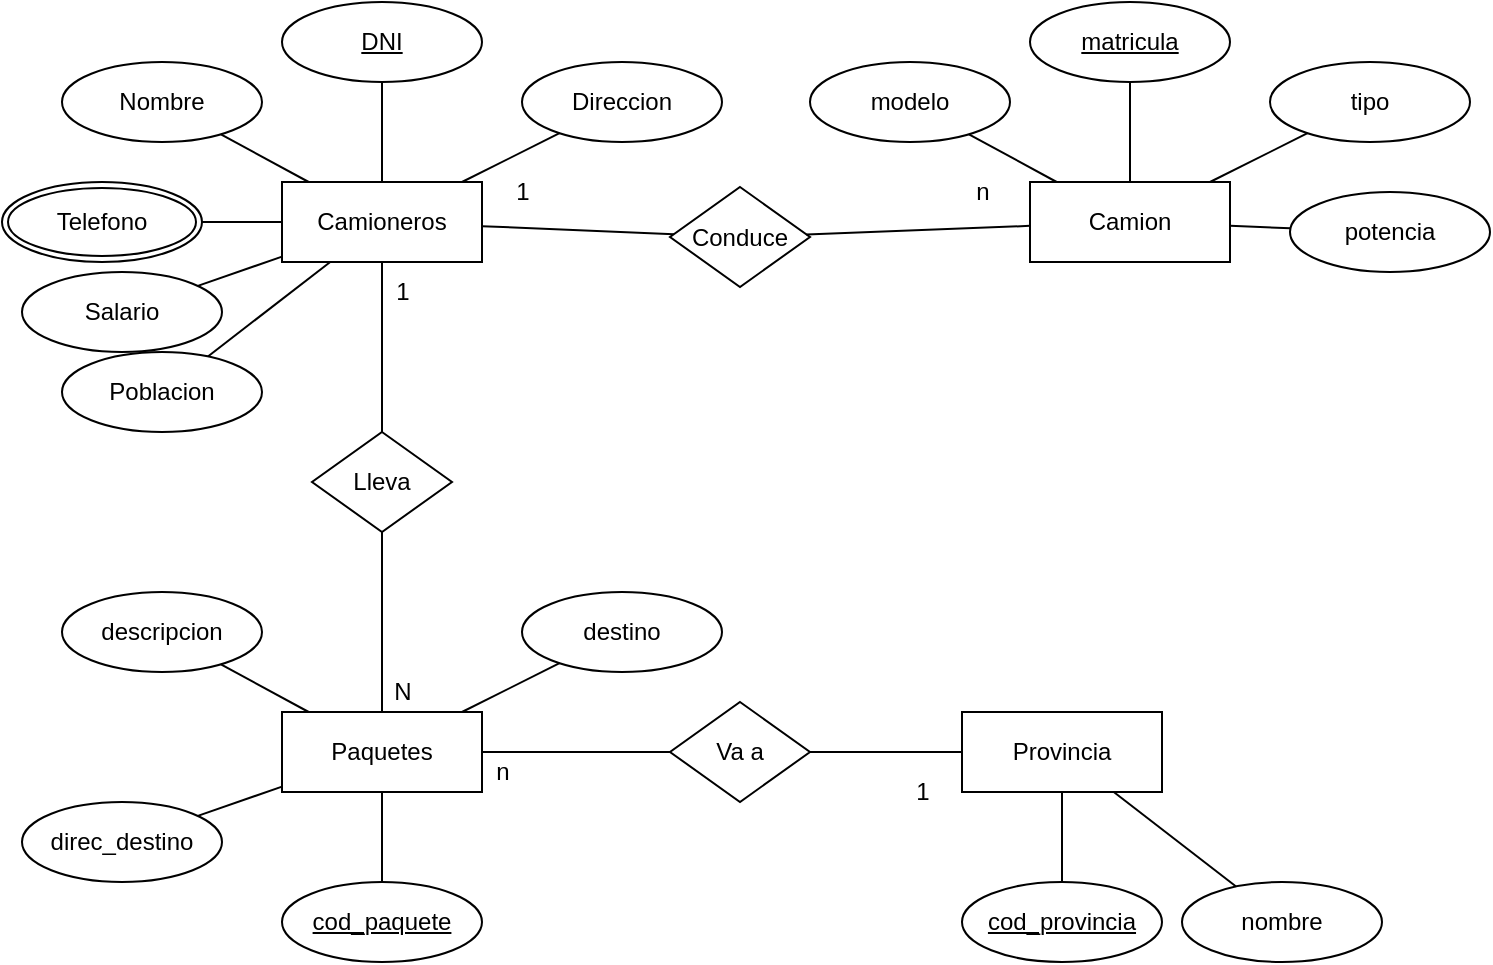 <mxfile version="14.6.13" type="device"><diagram id="FNRn1NS_LPrfZxGUkCSh" name="Page-1"><mxGraphModel dx="694" dy="586" grid="1" gridSize="10" guides="1" tooltips="1" connect="1" arrows="1" fold="1" page="1" pageScale="1" pageWidth="827" pageHeight="1169" math="0" shadow="0"><root><mxCell id="0"/><mxCell id="1" parent="0"/><mxCell id="F7s5-Ll9T_QT0ESPrXQZ-1" value="Camioneros" style="whiteSpace=wrap;html=1;align=center;" vertex="1" parent="1"><mxGeometry x="150" y="135" width="100" height="40" as="geometry"/></mxCell><mxCell id="F7s5-Ll9T_QT0ESPrXQZ-3" value="Nombre" style="ellipse;whiteSpace=wrap;html=1;align=center;" vertex="1" parent="1"><mxGeometry x="40" y="75" width="100" height="40" as="geometry"/></mxCell><mxCell id="F7s5-Ll9T_QT0ESPrXQZ-4" value="DNI" style="ellipse;whiteSpace=wrap;html=1;align=center;fontStyle=4;" vertex="1" parent="1"><mxGeometry x="150" y="45" width="100" height="40" as="geometry"/></mxCell><mxCell id="F7s5-Ll9T_QT0ESPrXQZ-5" value="Direccion" style="ellipse;whiteSpace=wrap;html=1;align=center;" vertex="1" parent="1"><mxGeometry x="270" y="75" width="100" height="40" as="geometry"/></mxCell><mxCell id="F7s5-Ll9T_QT0ESPrXQZ-6" value="" style="endArrow=none;html=1;rounded=0;" edge="1" parent="1" source="F7s5-Ll9T_QT0ESPrXQZ-25" target="F7s5-Ll9T_QT0ESPrXQZ-1"><mxGeometry relative="1" as="geometry"><mxPoint x="110" y="155.0" as="sourcePoint"/><mxPoint x="160" y="155" as="targetPoint"/></mxGeometry></mxCell><mxCell id="F7s5-Ll9T_QT0ESPrXQZ-7" value="" style="endArrow=none;html=1;rounded=0;" edge="1" parent="1" source="F7s5-Ll9T_QT0ESPrXQZ-3" target="F7s5-Ll9T_QT0ESPrXQZ-1"><mxGeometry relative="1" as="geometry"><mxPoint x="270" y="125" as="sourcePoint"/><mxPoint x="430" y="125" as="targetPoint"/></mxGeometry></mxCell><mxCell id="F7s5-Ll9T_QT0ESPrXQZ-8" value="" style="endArrow=none;html=1;rounded=0;" edge="1" parent="1" source="F7s5-Ll9T_QT0ESPrXQZ-4" target="F7s5-Ll9T_QT0ESPrXQZ-1"><mxGeometry relative="1" as="geometry"><mxPoint x="129.481" y="121.154" as="sourcePoint"/><mxPoint x="173.333" y="145" as="targetPoint"/></mxGeometry></mxCell><mxCell id="F7s5-Ll9T_QT0ESPrXQZ-10" value="" style="endArrow=none;html=1;rounded=0;" edge="1" parent="1" source="F7s5-Ll9T_QT0ESPrXQZ-1" target="F7s5-Ll9T_QT0ESPrXQZ-11"><mxGeometry relative="1" as="geometry"><mxPoint x="270" y="125" as="sourcePoint"/><mxPoint x="200" y="245" as="targetPoint"/></mxGeometry></mxCell><mxCell id="F7s5-Ll9T_QT0ESPrXQZ-11" value="Lleva" style="shape=rhombus;perimeter=rhombusPerimeter;whiteSpace=wrap;html=1;align=center;" vertex="1" parent="1"><mxGeometry x="165" y="260" width="70" height="50" as="geometry"/></mxCell><mxCell id="F7s5-Ll9T_QT0ESPrXQZ-12" value="" style="endArrow=none;html=1;rounded=0;" edge="1" parent="1" source="F7s5-Ll9T_QT0ESPrXQZ-11" target="F7s5-Ll9T_QT0ESPrXQZ-31"><mxGeometry relative="1" as="geometry"><mxPoint x="345" y="255" as="sourcePoint"/><mxPoint x="200" y="360.0" as="targetPoint"/></mxGeometry></mxCell><mxCell id="F7s5-Ll9T_QT0ESPrXQZ-13" value="Camion" style="whiteSpace=wrap;html=1;align=center;" vertex="1" parent="1"><mxGeometry x="524" y="135" width="100" height="40" as="geometry"/></mxCell><mxCell id="F7s5-Ll9T_QT0ESPrXQZ-14" value="potencia" style="ellipse;whiteSpace=wrap;html=1;align=center;" vertex="1" parent="1"><mxGeometry x="654" y="140" width="100" height="40" as="geometry"/></mxCell><mxCell id="F7s5-Ll9T_QT0ESPrXQZ-15" value="modelo" style="ellipse;whiteSpace=wrap;html=1;align=center;" vertex="1" parent="1"><mxGeometry x="414" y="75" width="100" height="40" as="geometry"/></mxCell><mxCell id="F7s5-Ll9T_QT0ESPrXQZ-16" value="matricula" style="ellipse;whiteSpace=wrap;html=1;align=center;fontStyle=4;" vertex="1" parent="1"><mxGeometry x="524" y="45" width="100" height="40" as="geometry"/></mxCell><mxCell id="F7s5-Ll9T_QT0ESPrXQZ-17" value="tipo" style="ellipse;whiteSpace=wrap;html=1;align=center;" vertex="1" parent="1"><mxGeometry x="644" y="75" width="100" height="40" as="geometry"/></mxCell><mxCell id="F7s5-Ll9T_QT0ESPrXQZ-18" value="" style="endArrow=none;html=1;rounded=0;" edge="1" parent="1" source="F7s5-Ll9T_QT0ESPrXQZ-14" target="F7s5-Ll9T_QT0ESPrXQZ-13"><mxGeometry relative="1" as="geometry"><mxPoint x="644" y="125" as="sourcePoint"/><mxPoint x="534" y="155" as="targetPoint"/></mxGeometry></mxCell><mxCell id="F7s5-Ll9T_QT0ESPrXQZ-19" value="" style="endArrow=none;html=1;rounded=0;" edge="1" parent="1" source="F7s5-Ll9T_QT0ESPrXQZ-15" target="F7s5-Ll9T_QT0ESPrXQZ-13"><mxGeometry relative="1" as="geometry"><mxPoint x="644" y="125" as="sourcePoint"/><mxPoint x="804" y="125" as="targetPoint"/></mxGeometry></mxCell><mxCell id="F7s5-Ll9T_QT0ESPrXQZ-20" value="" style="endArrow=none;html=1;rounded=0;" edge="1" parent="1" source="F7s5-Ll9T_QT0ESPrXQZ-16" target="F7s5-Ll9T_QT0ESPrXQZ-13"><mxGeometry relative="1" as="geometry"><mxPoint x="503.481" y="121.154" as="sourcePoint"/><mxPoint x="547.333" y="145" as="targetPoint"/></mxGeometry></mxCell><mxCell id="F7s5-Ll9T_QT0ESPrXQZ-21" value="" style="endArrow=none;html=1;rounded=0;" edge="1" parent="1" source="F7s5-Ll9T_QT0ESPrXQZ-17" target="F7s5-Ll9T_QT0ESPrXQZ-13"><mxGeometry relative="1" as="geometry"><mxPoint x="513.481" y="131.154" as="sourcePoint"/><mxPoint x="557.333" y="155" as="targetPoint"/></mxGeometry></mxCell><mxCell id="F7s5-Ll9T_QT0ESPrXQZ-25" value="Telefono" style="ellipse;shape=doubleEllipse;margin=3;whiteSpace=wrap;html=1;align=center;" vertex="1" parent="1"><mxGeometry x="10" y="135" width="100" height="40" as="geometry"/></mxCell><mxCell id="F7s5-Ll9T_QT0ESPrXQZ-26" value="Salario" style="ellipse;whiteSpace=wrap;html=1;align=center;" vertex="1" parent="1"><mxGeometry x="20" y="180" width="100" height="40" as="geometry"/></mxCell><mxCell id="F7s5-Ll9T_QT0ESPrXQZ-27" value="" style="endArrow=none;html=1;rounded=0;" edge="1" parent="1"><mxGeometry relative="1" as="geometry"><mxPoint x="288.765" y="110.617" as="sourcePoint"/><mxPoint x="240" y="135" as="targetPoint"/></mxGeometry></mxCell><mxCell id="F7s5-Ll9T_QT0ESPrXQZ-28" value="" style="endArrow=none;html=1;rounded=0;" edge="1" parent="1" source="F7s5-Ll9T_QT0ESPrXQZ-26" target="F7s5-Ll9T_QT0ESPrXQZ-1"><mxGeometry relative="1" as="geometry"><mxPoint x="298.765" y="120.617" as="sourcePoint"/><mxPoint x="250" y="145" as="targetPoint"/></mxGeometry></mxCell><mxCell id="F7s5-Ll9T_QT0ESPrXQZ-29" value="Poblacion" style="ellipse;whiteSpace=wrap;html=1;align=center;" vertex="1" parent="1"><mxGeometry x="40" y="220" width="100" height="40" as="geometry"/></mxCell><mxCell id="F7s5-Ll9T_QT0ESPrXQZ-30" value="" style="endArrow=none;html=1;rounded=0;" edge="1" parent="1" source="F7s5-Ll9T_QT0ESPrXQZ-29" target="F7s5-Ll9T_QT0ESPrXQZ-1"><mxGeometry relative="1" as="geometry"><mxPoint x="298.765" y="175.617" as="sourcePoint"/><mxPoint x="166.154" y="230.0" as="targetPoint"/></mxGeometry></mxCell><mxCell id="F7s5-Ll9T_QT0ESPrXQZ-31" value="Paquetes" style="whiteSpace=wrap;html=1;align=center;" vertex="1" parent="1"><mxGeometry x="150" y="400" width="100" height="40" as="geometry"/></mxCell><mxCell id="F7s5-Ll9T_QT0ESPrXQZ-32" value="descripcion" style="ellipse;whiteSpace=wrap;html=1;align=center;" vertex="1" parent="1"><mxGeometry x="40" y="340" width="100" height="40" as="geometry"/></mxCell><mxCell id="F7s5-Ll9T_QT0ESPrXQZ-33" value="cod_paquete" style="ellipse;whiteSpace=wrap;html=1;align=center;fontStyle=4;" vertex="1" parent="1"><mxGeometry x="150" y="485" width="100" height="40" as="geometry"/></mxCell><mxCell id="F7s5-Ll9T_QT0ESPrXQZ-34" value="destino" style="ellipse;whiteSpace=wrap;html=1;align=center;" vertex="1" parent="1"><mxGeometry x="270" y="340" width="100" height="40" as="geometry"/></mxCell><mxCell id="F7s5-Ll9T_QT0ESPrXQZ-36" value="" style="endArrow=none;html=1;rounded=0;" edge="1" parent="1" source="F7s5-Ll9T_QT0ESPrXQZ-32" target="F7s5-Ll9T_QT0ESPrXQZ-31"><mxGeometry relative="1" as="geometry"><mxPoint x="270" y="390" as="sourcePoint"/><mxPoint x="430" y="390" as="targetPoint"/></mxGeometry></mxCell><mxCell id="F7s5-Ll9T_QT0ESPrXQZ-37" value="" style="endArrow=none;html=1;rounded=0;" edge="1" parent="1" source="F7s5-Ll9T_QT0ESPrXQZ-33" target="F7s5-Ll9T_QT0ESPrXQZ-31"><mxGeometry relative="1" as="geometry"><mxPoint x="129.481" y="386.154" as="sourcePoint"/><mxPoint x="173.333" y="410" as="targetPoint"/></mxGeometry></mxCell><mxCell id="F7s5-Ll9T_QT0ESPrXQZ-38" value="" style="endArrow=none;html=1;rounded=0;" edge="1" parent="1" source="F7s5-Ll9T_QT0ESPrXQZ-31" target="F7s5-Ll9T_QT0ESPrXQZ-39"><mxGeometry relative="1" as="geometry"><mxPoint x="270" y="390" as="sourcePoint"/><mxPoint x="200" y="510" as="targetPoint"/></mxGeometry></mxCell><mxCell id="F7s5-Ll9T_QT0ESPrXQZ-39" value="Va a" style="shape=rhombus;perimeter=rhombusPerimeter;whiteSpace=wrap;html=1;align=center;" vertex="1" parent="1"><mxGeometry x="344" y="395" width="70" height="50" as="geometry"/></mxCell><mxCell id="F7s5-Ll9T_QT0ESPrXQZ-40" value="" style="endArrow=none;html=1;rounded=0;" edge="1" parent="1" source="F7s5-Ll9T_QT0ESPrXQZ-39" target="F7s5-Ll9T_QT0ESPrXQZ-47"><mxGeometry relative="1" as="geometry"><mxPoint x="345" y="460" as="sourcePoint"/><mxPoint x="410" y="420" as="targetPoint"/></mxGeometry></mxCell><mxCell id="F7s5-Ll9T_QT0ESPrXQZ-42" value="direc_destino" style="ellipse;whiteSpace=wrap;html=1;align=center;" vertex="1" parent="1"><mxGeometry x="20" y="445" width="100" height="40" as="geometry"/></mxCell><mxCell id="F7s5-Ll9T_QT0ESPrXQZ-43" value="" style="endArrow=none;html=1;rounded=0;" edge="1" parent="1"><mxGeometry relative="1" as="geometry"><mxPoint x="288.765" y="375.617" as="sourcePoint"/><mxPoint x="240" y="400" as="targetPoint"/></mxGeometry></mxCell><mxCell id="F7s5-Ll9T_QT0ESPrXQZ-44" value="" style="endArrow=none;html=1;rounded=0;" edge="1" parent="1" source="F7s5-Ll9T_QT0ESPrXQZ-42" target="F7s5-Ll9T_QT0ESPrXQZ-31"><mxGeometry relative="1" as="geometry"><mxPoint x="298.765" y="385.617" as="sourcePoint"/><mxPoint x="250" y="410" as="targetPoint"/></mxGeometry></mxCell><mxCell id="F7s5-Ll9T_QT0ESPrXQZ-47" value="Provincia" style="whiteSpace=wrap;html=1;align=center;" vertex="1" parent="1"><mxGeometry x="490" y="400" width="100" height="40" as="geometry"/></mxCell><mxCell id="F7s5-Ll9T_QT0ESPrXQZ-48" value="nombre" style="ellipse;whiteSpace=wrap;html=1;align=center;" vertex="1" parent="1"><mxGeometry x="600" y="485" width="100" height="40" as="geometry"/></mxCell><mxCell id="F7s5-Ll9T_QT0ESPrXQZ-49" value="cod_provincia" style="ellipse;whiteSpace=wrap;html=1;align=center;fontStyle=4;" vertex="1" parent="1"><mxGeometry x="490" y="485" width="100" height="40" as="geometry"/></mxCell><mxCell id="F7s5-Ll9T_QT0ESPrXQZ-51" value="" style="endArrow=none;html=1;rounded=0;" edge="1" parent="1" source="F7s5-Ll9T_QT0ESPrXQZ-48" target="F7s5-Ll9T_QT0ESPrXQZ-47"><mxGeometry relative="1" as="geometry"><mxPoint x="610" y="390" as="sourcePoint"/><mxPoint x="770" y="390" as="targetPoint"/></mxGeometry></mxCell><mxCell id="F7s5-Ll9T_QT0ESPrXQZ-52" value="" style="endArrow=none;html=1;rounded=0;" edge="1" parent="1" source="F7s5-Ll9T_QT0ESPrXQZ-49" target="F7s5-Ll9T_QT0ESPrXQZ-47"><mxGeometry relative="1" as="geometry"><mxPoint x="469.481" y="386.154" as="sourcePoint"/><mxPoint x="513.333" y="410" as="targetPoint"/></mxGeometry></mxCell><mxCell id="F7s5-Ll9T_QT0ESPrXQZ-59" value="" style="endArrow=none;html=1;rounded=0;" edge="1" parent="1" target="F7s5-Ll9T_QT0ESPrXQZ-60" source="F7s5-Ll9T_QT0ESPrXQZ-1"><mxGeometry relative="1" as="geometry"><mxPoint x="408.143" y="42.5" as="sourcePoint"/><mxPoint x="413" y="112.5" as="targetPoint"/></mxGeometry></mxCell><mxCell id="F7s5-Ll9T_QT0ESPrXQZ-60" value="Conduce" style="shape=rhombus;perimeter=rhombusPerimeter;whiteSpace=wrap;html=1;align=center;" vertex="1" parent="1"><mxGeometry x="344" y="137.5" width="70" height="50" as="geometry"/></mxCell><mxCell id="F7s5-Ll9T_QT0ESPrXQZ-61" value="" style="endArrow=none;html=1;rounded=0;" edge="1" parent="1" source="F7s5-Ll9T_QT0ESPrXQZ-60" target="F7s5-Ll9T_QT0ESPrXQZ-13"><mxGeometry relative="1" as="geometry"><mxPoint x="594" y="62.5" as="sourcePoint"/><mxPoint x="379" y="267.5" as="targetPoint"/></mxGeometry></mxCell><mxCell id="F7s5-Ll9T_QT0ESPrXQZ-64" value="1" style="text;html=1;align=center;verticalAlign=middle;resizable=0;points=[];autosize=1;strokeColor=none;" vertex="1" parent="1"><mxGeometry x="200" y="180" width="20" height="20" as="geometry"/></mxCell><mxCell id="F7s5-Ll9T_QT0ESPrXQZ-65" value="N" style="text;html=1;align=center;verticalAlign=middle;resizable=0;points=[];autosize=1;strokeColor=none;" vertex="1" parent="1"><mxGeometry x="200" y="380" width="20" height="20" as="geometry"/></mxCell><mxCell id="F7s5-Ll9T_QT0ESPrXQZ-66" value="1" style="text;html=1;align=center;verticalAlign=middle;resizable=0;points=[];autosize=1;strokeColor=none;" vertex="1" parent="1"><mxGeometry x="460" y="430" width="20" height="20" as="geometry"/></mxCell><mxCell id="F7s5-Ll9T_QT0ESPrXQZ-67" value="n" style="text;html=1;align=center;verticalAlign=middle;resizable=0;points=[];autosize=1;strokeColor=none;" vertex="1" parent="1"><mxGeometry x="250" y="420" width="20" height="20" as="geometry"/></mxCell><mxCell id="F7s5-Ll9T_QT0ESPrXQZ-68" value="1" style="text;html=1;align=center;verticalAlign=middle;resizable=0;points=[];autosize=1;strokeColor=none;" vertex="1" parent="1"><mxGeometry x="260" y="130" width="20" height="20" as="geometry"/></mxCell><mxCell id="F7s5-Ll9T_QT0ESPrXQZ-69" value="n" style="text;html=1;align=center;verticalAlign=middle;resizable=0;points=[];autosize=1;strokeColor=none;" vertex="1" parent="1"><mxGeometry x="490" y="130" width="20" height="20" as="geometry"/></mxCell></root></mxGraphModel></diagram></mxfile>